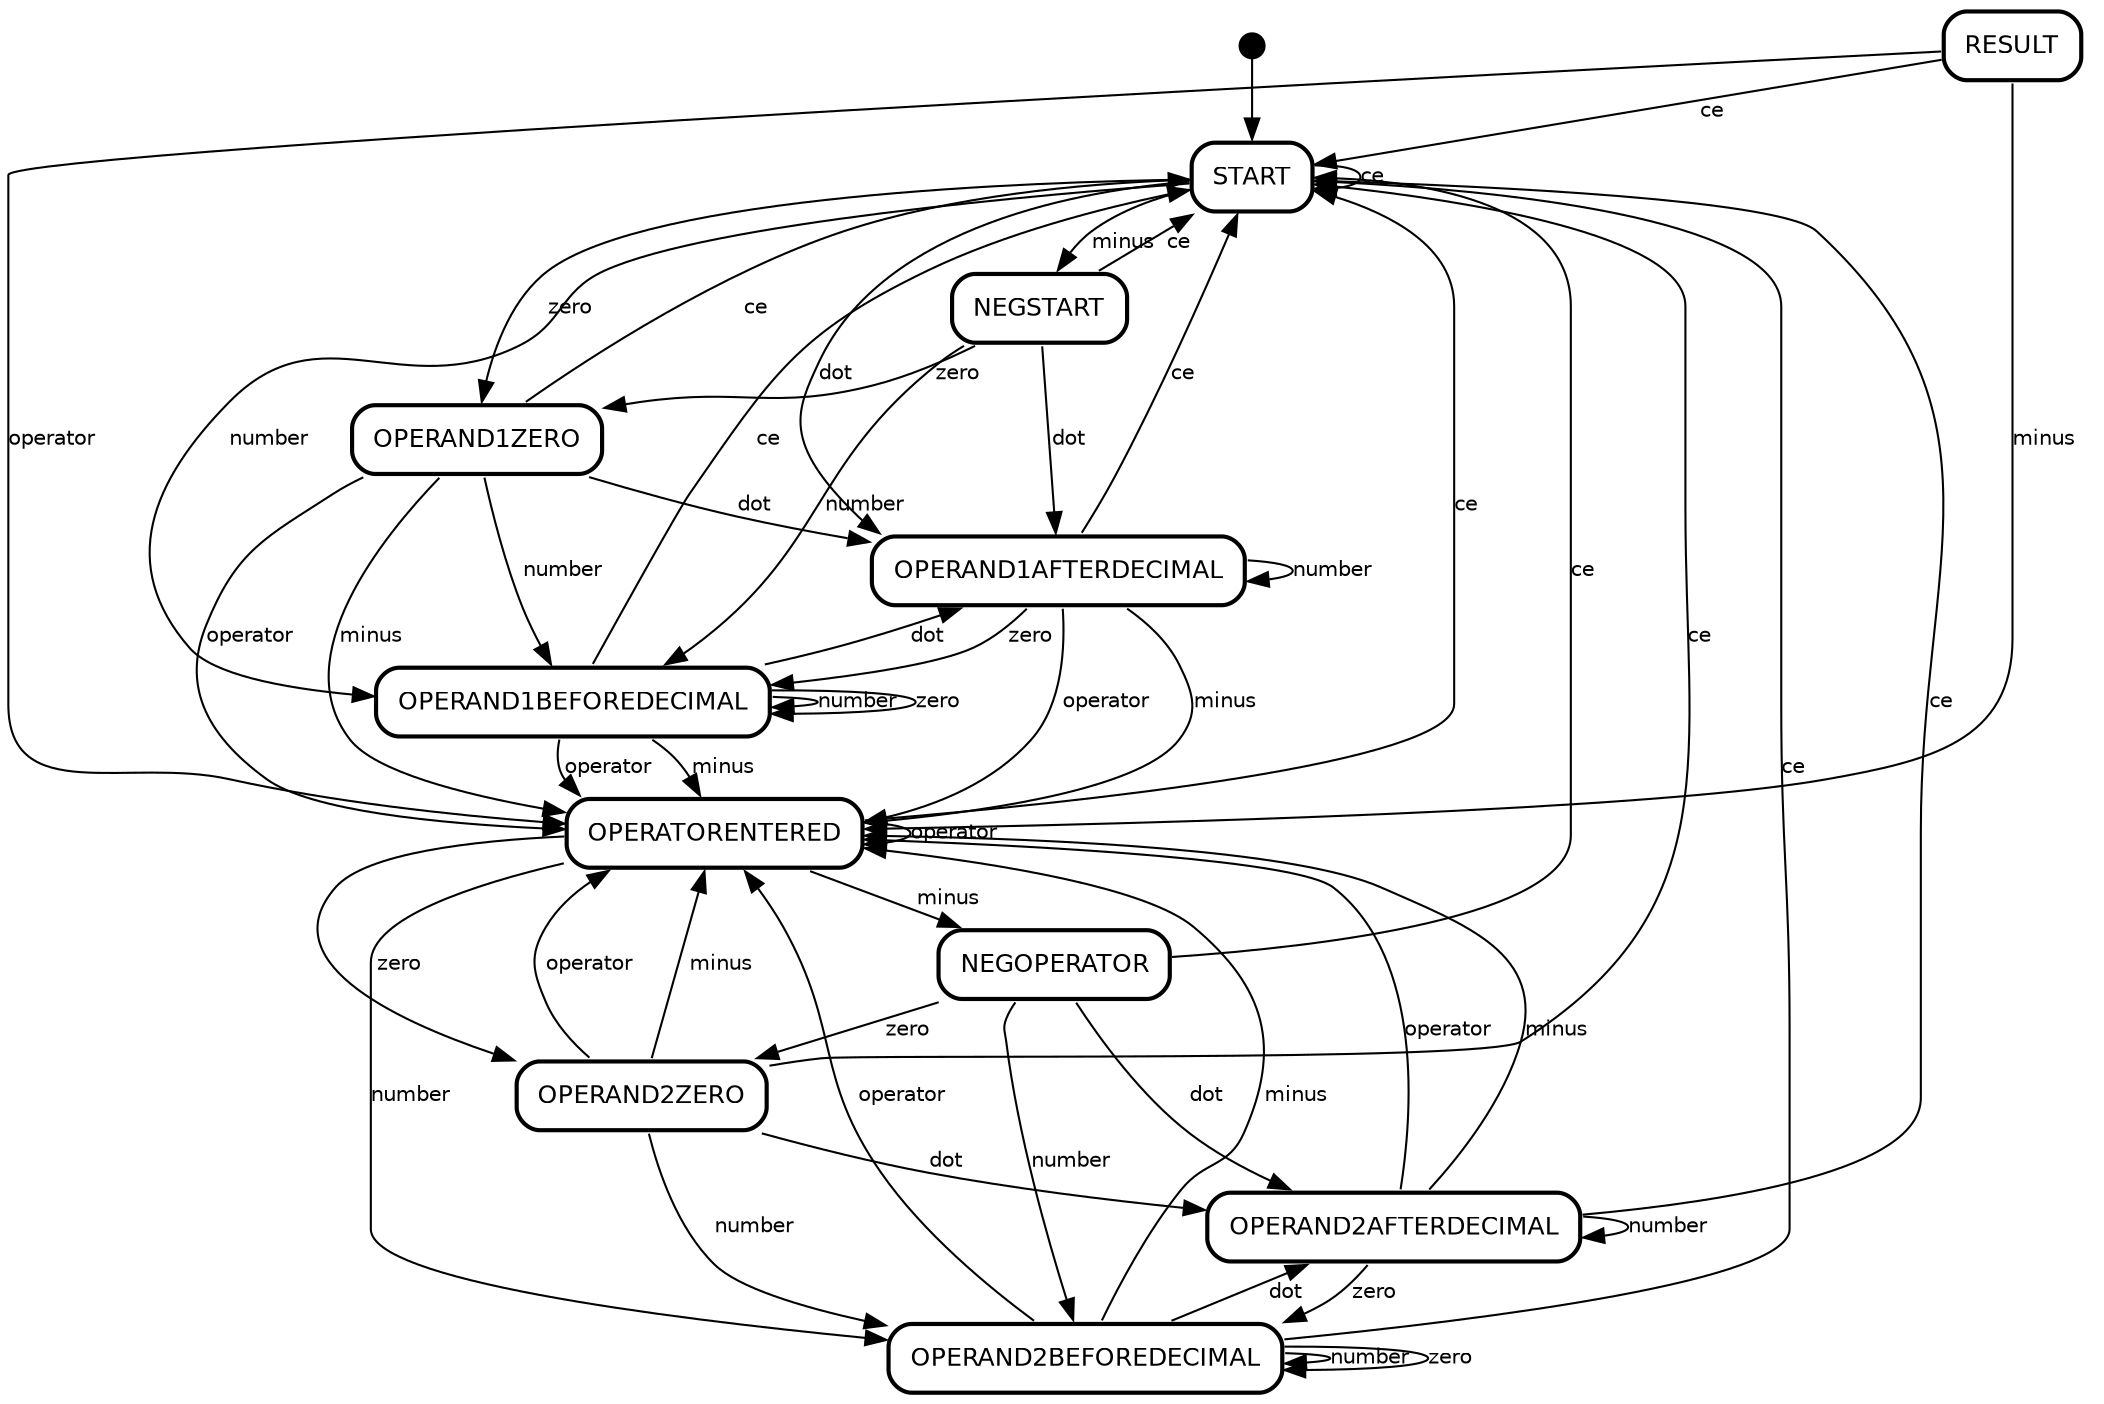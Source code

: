 digraph "state transitions" {
  fontname="Helvetica" fontsize=12 penwidth=2.0 splines=true ordering=out compound=true overlap=scale nodesep=0.3 ranksep=0.1
  node [shape=plaintext style=filled fillcolor=transparent fontname=Helvetica fontsize=12 penwidth=2.0]
  edge [fontname=Helvetica fontsize=10]

    "initial" [shape=circle style=filled fillcolor=black fixedsize=true height=0.15 label=""]
    "START" [margin=0 label= < 
      <table align="center" cellborder="0" border="2" style="rounded" width="48">
        <tr><td width="48" cellpadding="7">START</td></tr>
      </table>
    >]
    "OPERAND1AFTERDECIMAL" [margin=0 label= < 
      <table align="center" cellborder="0" border="2" style="rounded" width="48">
        <tr><td width="48" cellpadding="7">OPERAND1AFTERDECIMAL</td></tr>
      </table>
    >]
    "OPERAND1ZERO" [margin=0 label= < 
      <table align="center" cellborder="0" border="2" style="rounded" width="48">
        <tr><td width="48" cellpadding="7">OPERAND1ZERO</td></tr>
      </table>
    >]
    "OPERAND1BEFOREDECIMAL" [margin=0 label= < 
      <table align="center" cellborder="0" border="2" style="rounded" width="48">
        <tr><td width="48" cellpadding="7">OPERAND1BEFOREDECIMAL</td></tr>
      </table>
    >]
    "NEGSTART" [margin=0 label= < 
      <table align="center" cellborder="0" border="2" style="rounded" width="48">
        <tr><td width="48" cellpadding="7">NEGSTART</td></tr>
      </table>
    >]
    "RESULT" [margin=0 label= < 
      <table align="center" cellborder="0" border="2" style="rounded" width="48">
        <tr><td width="48" cellpadding="7">RESULT</td></tr>
      </table>
    >]
    "OPERATORENTERED" [margin=0 label= < 
      <table align="center" cellborder="0" border="2" style="rounded" width="48">
        <tr><td width="48" cellpadding="7">OPERATORENTERED</td></tr>
      </table>
    >]
    "OPERAND2ZERO" [margin=0 label= < 
      <table align="center" cellborder="0" border="2" style="rounded" width="48">
        <tr><td width="48" cellpadding="7">OPERAND2ZERO</td></tr>
      </table>
    >]
    "OPERAND2BEFOREDECIMAL" [margin=0 label= < 
      <table align="center" cellborder="0" border="2" style="rounded" width="48">
        <tr><td width="48" cellpadding="7">OPERAND2BEFOREDECIMAL</td></tr>
      </table>
    >]
    "NEGOPERATOR" [margin=0 label= < 
      <table align="center" cellborder="0" border="2" style="rounded" width="48">
        <tr><td width="48" cellpadding="7">NEGOPERATOR</td></tr>
      </table>
    >]
    "OPERAND2AFTERDECIMAL" [margin=0 label= < 
      <table align="center" cellborder="0" border="2" style="rounded" width="48">
        <tr><td width="48" cellpadding="7">OPERAND2AFTERDECIMAL</td></tr>
      </table>
    >]

    "initial" -> "START" [label=" "]
    "START" -> "OPERAND1AFTERDECIMAL" [label="dot   \l"]
    "START" -> "OPERAND1ZERO" [label="zero   \l"]
    "START" -> "OPERAND1BEFOREDECIMAL" [label="number   \l"]
    "START" -> "NEGSTART" [label="minus   \l"]
    "START" -> "START" [label="ce   \l"]
    "RESULT" -> "OPERATORENTERED" [label="operator   \l"]
    "RESULT" -> "OPERATORENTERED" [label="minus   \l"]
    "RESULT" -> "START" [label="ce   \l"]
    "OPERAND1ZERO" -> "OPERATORENTERED" [label="operator   \l"]
    "OPERAND1ZERO" -> "OPERATORENTERED" [label="minus   \l"]
    "OPERAND1ZERO" -> "START" [label="ce   \l"]
    "OPERAND1ZERO" -> "OPERAND1BEFOREDECIMAL" [label="number   \l"]
    "OPERAND1ZERO" -> "OPERAND1AFTERDECIMAL" [label="dot   \l"]
    "OPERAND1BEFOREDECIMAL" -> "START" [label="ce   \l"]
    "OPERAND1BEFOREDECIMAL" -> "OPERATORENTERED" [label="operator   \l"]
    "OPERAND1BEFOREDECIMAL" -> "OPERATORENTERED" [label="minus   \l"]
    "OPERAND1BEFOREDECIMAL" -> "OPERAND1BEFOREDECIMAL" [label="number   \l"]
    "OPERAND1BEFOREDECIMAL" -> "OPERAND1BEFOREDECIMAL" [label="zero   \l"]
    "OPERAND1BEFOREDECIMAL" -> "OPERAND1AFTERDECIMAL" [label="dot   \l"]
    "OPERAND1AFTERDECIMAL" -> "START" [label="ce   \l"]
    "OPERAND1AFTERDECIMAL" -> "OPERATORENTERED" [label="operator   \l"]
    "OPERAND1AFTERDECIMAL" -> "OPERATORENTERED" [label="minus   \l"]
    "OPERAND1AFTERDECIMAL" -> "OPERAND1AFTERDECIMAL" [label="number   \l"]
    "OPERAND1AFTERDECIMAL" -> "OPERAND1BEFOREDECIMAL" [label="zero   \l"]
    "NEGSTART" -> "OPERAND1BEFOREDECIMAL" [label="number   \l"]
    "NEGSTART" -> "OPERAND1ZERO" [label="zero   \l"]
    "NEGSTART" -> "OPERAND1AFTERDECIMAL" [label="dot   \l"]
    "NEGSTART" -> "START" [label="ce   \l"]
    "OPERATORENTERED" -> "START" [label="ce   \l"]
    "OPERATORENTERED" -> "OPERAND2ZERO" [label="zero   \l"]
    "OPERATORENTERED" -> "OPERAND2BEFOREDECIMAL" [label="number   \l"]
    "OPERATORENTERED" -> "OPERATORENTERED" [label="operator   \l"]
    "OPERATORENTERED" -> "NEGOPERATOR" [label="minus   \l"]
    "NEGOPERATOR" -> "OPERAND2BEFOREDECIMAL" [label="number   \l"]
    "NEGOPERATOR" -> "OPERAND2ZERO" [label="zero   \l"]
    "NEGOPERATOR" -> "OPERAND2AFTERDECIMAL" [label="dot   \l"]
    "NEGOPERATOR" -> "START" [label="ce   \l"]
    "OPERAND2ZERO" -> "OPERATORENTERED" [label="operator   \l"]
    "OPERAND2ZERO" -> "OPERATORENTERED" [label="minus   \l"]
    "OPERAND2ZERO" -> "START" [label="ce   \l"]
    "OPERAND2ZERO" -> "OPERAND2BEFOREDECIMAL" [label="number   \l"]
    "OPERAND2ZERO" -> "OPERAND2AFTERDECIMAL" [label="dot   \l"]
    "OPERAND2BEFOREDECIMAL" -> "START" [label="ce   \l"]
    "OPERAND2BEFOREDECIMAL" -> "OPERATORENTERED" [label="operator   \l"]
    "OPERAND2BEFOREDECIMAL" -> "OPERATORENTERED" [label="minus   \l"]
    "OPERAND2BEFOREDECIMAL" -> "OPERAND2BEFOREDECIMAL" [label="number   \l"]
    "OPERAND2BEFOREDECIMAL" -> "OPERAND2BEFOREDECIMAL" [label="zero   \l"]
    "OPERAND2BEFOREDECIMAL" -> "OPERAND2AFTERDECIMAL" [label="dot   \l"]
    "OPERAND2AFTERDECIMAL" -> "START" [label="ce   \l"]
    "OPERAND2AFTERDECIMAL" -> "OPERATORENTERED" [label="operator   \l"]
    "OPERAND2AFTERDECIMAL" -> "OPERATORENTERED" [label="minus   \l"]
    "OPERAND2AFTERDECIMAL" -> "OPERAND2AFTERDECIMAL" [label="number   \l"]
    "OPERAND2AFTERDECIMAL" -> "OPERAND2BEFOREDECIMAL" [label="zero   \l"]
}
